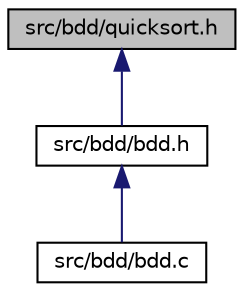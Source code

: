 digraph "src/bdd/quicksort.h"
{
  edge [fontname="Helvetica",fontsize="10",labelfontname="Helvetica",labelfontsize="10"];
  node [fontname="Helvetica",fontsize="10",shape=record];
  Node1 [label="src/bdd/quicksort.h",height=0.2,width=0.4,color="black", fillcolor="grey75", style="filled", fontcolor="black"];
  Node1 -> Node2 [dir="back",color="midnightblue",fontsize="10",style="solid"];
  Node2 [label="src/bdd/bdd.h",height=0.2,width=0.4,color="black", fillcolor="white", style="filled",URL="$bdd_8h.html"];
  Node2 -> Node3 [dir="back",color="midnightblue",fontsize="10",style="solid"];
  Node3 [label="src/bdd/bdd.c",height=0.2,width=0.4,color="black", fillcolor="white", style="filled",URL="$bdd_8c.html"];
}
